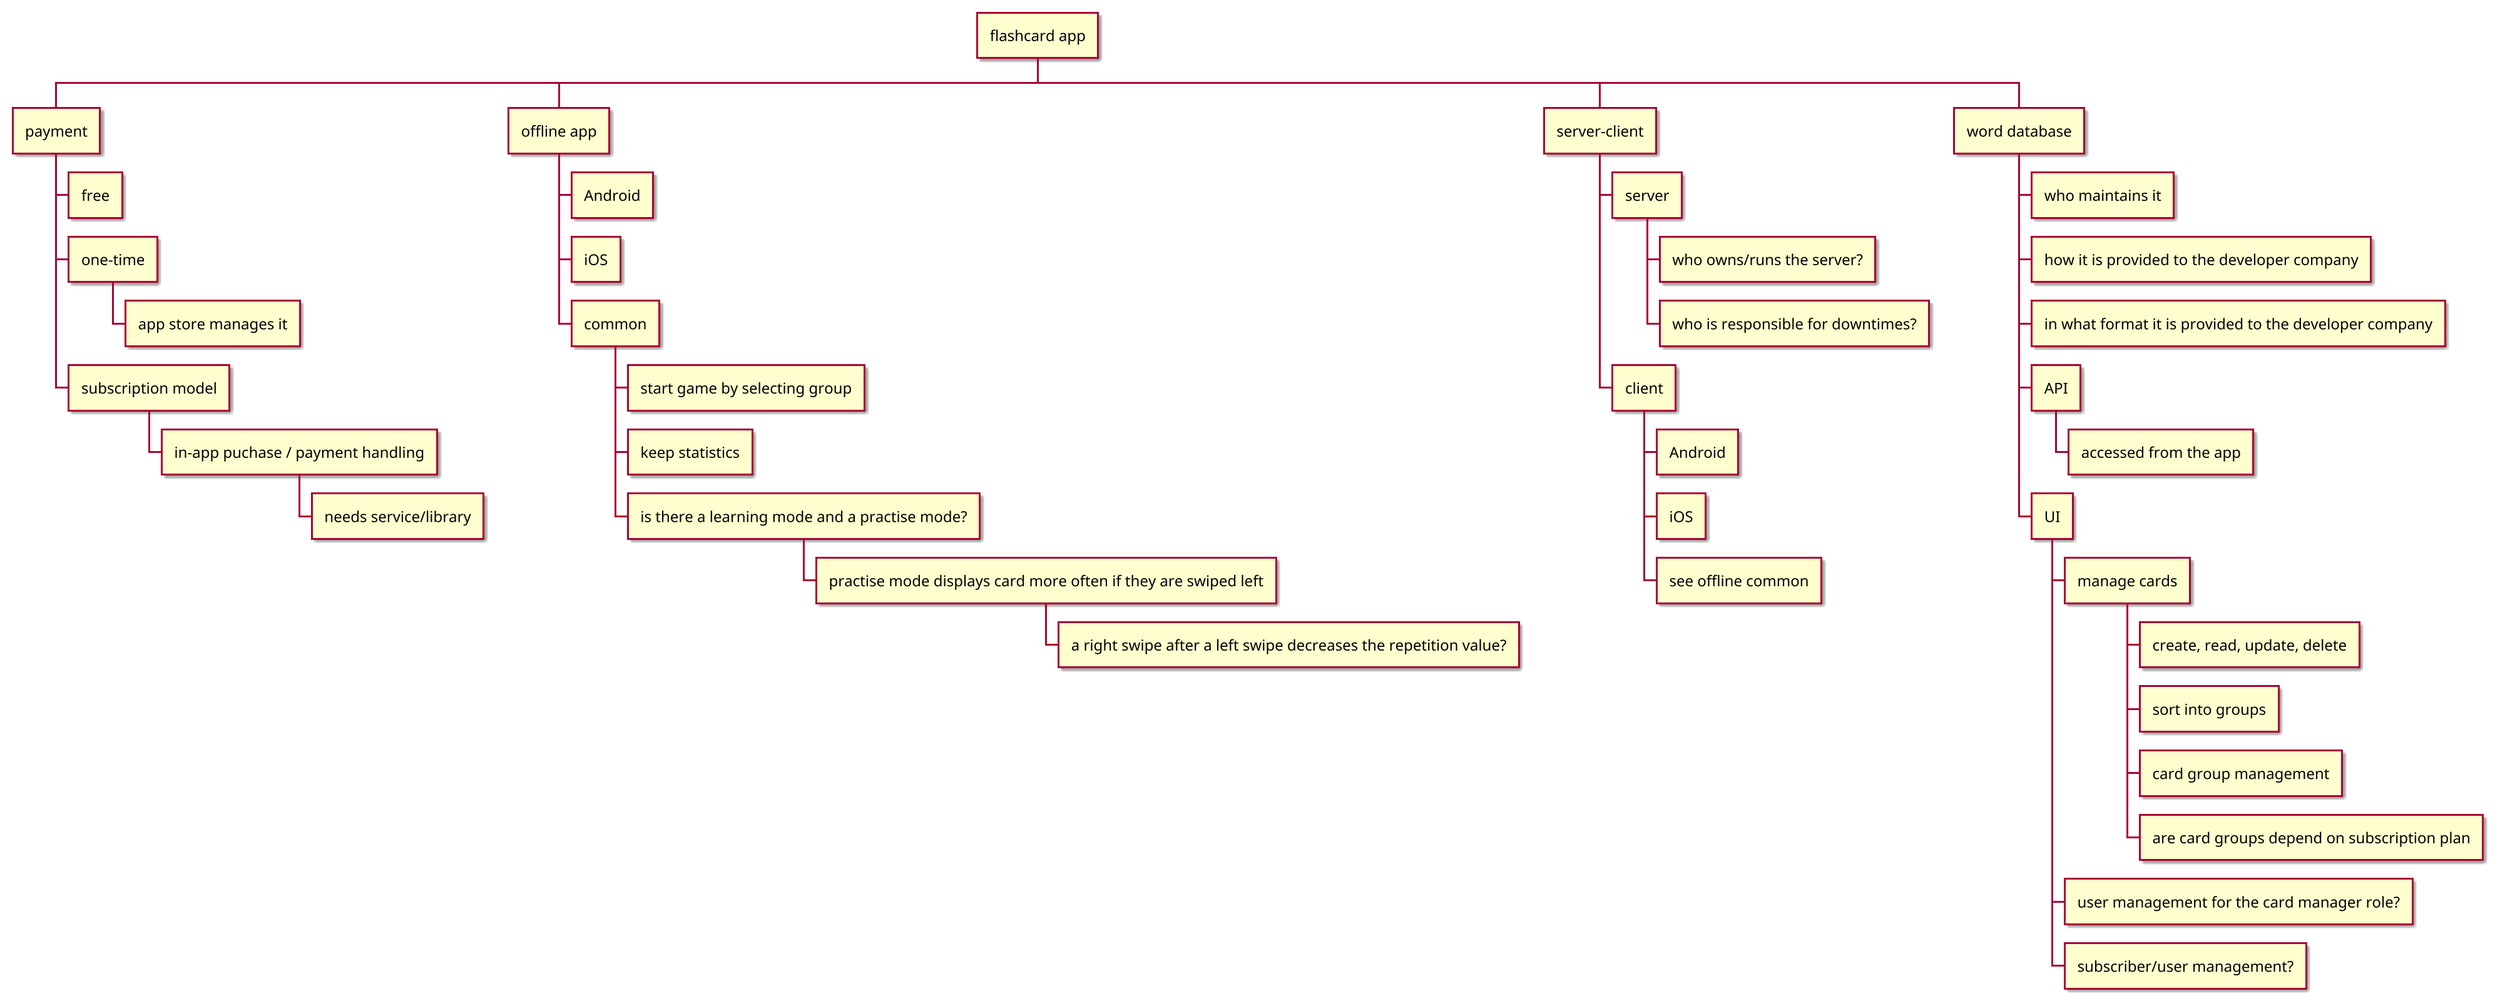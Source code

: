 @startwbs
scale 2
skin rose

+ flashcard app
++ payment
+++ free
+++ one-time
++++ app store manages it
+++ subscription model
++++ in-app puchase / payment handling
+++++ needs service/library
++ offline app
+++ Android
+++ iOS
+++ common
++++ start game by selecting group
++++ keep statistics
++++ is there a learning mode and a practise mode?
+++++ practise mode displays card more often if they are swiped left
++++++ a right swipe after a left swipe decreases the repetition value?
++ server-client
+++ server
++++ who owns/runs the server?
++++ who is responsible for downtimes?
+++ client
++++ Android
++++ iOS
++++ see offline common
++ word database
+++ who maintains it
+++ how it is provided to the developer company
+++ in what format it is provided to the developer company
+++ API
++++ accessed from the app
+++ UI
++++ manage cards
+++++ create, read, update, delete
+++++ sort into groups
+++++ card group management
+++++ are card groups depend on subscription plan
++++ user management for the card manager role?
++++ subscriber/user management?
@endwbs
